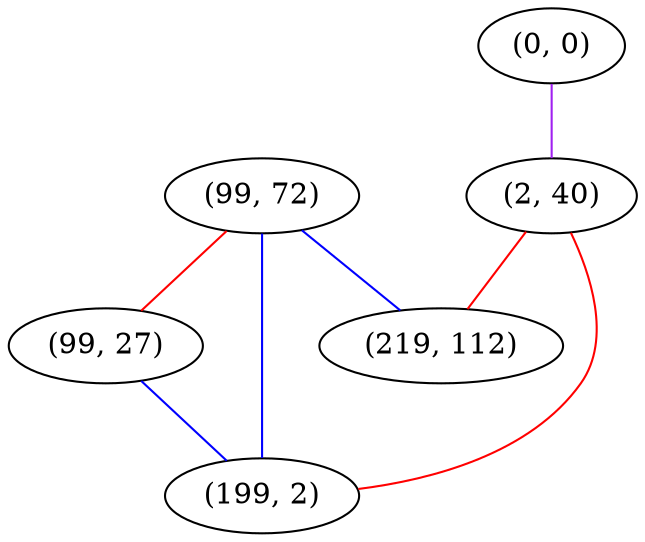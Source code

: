 graph "" {
"(99, 72)";
"(0, 0)";
"(2, 40)";
"(219, 112)";
"(99, 27)";
"(199, 2)";
"(99, 72)" -- "(219, 112)"  [color=blue, key=0, weight=3];
"(99, 72)" -- "(99, 27)"  [color=red, key=0, weight=1];
"(99, 72)" -- "(199, 2)"  [color=blue, key=0, weight=3];
"(0, 0)" -- "(2, 40)"  [color=purple, key=0, weight=4];
"(2, 40)" -- "(219, 112)"  [color=red, key=0, weight=1];
"(2, 40)" -- "(199, 2)"  [color=red, key=0, weight=1];
"(99, 27)" -- "(199, 2)"  [color=blue, key=0, weight=3];
}
